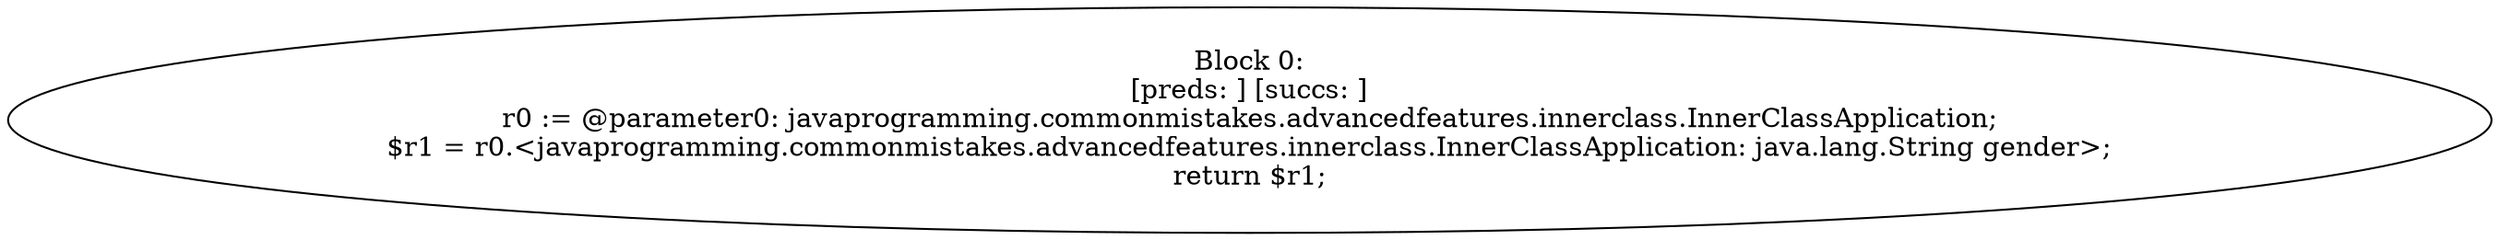 digraph "unitGraph" {
    "Block 0:
[preds: ] [succs: ]
r0 := @parameter0: javaprogramming.commonmistakes.advancedfeatures.innerclass.InnerClassApplication;
$r1 = r0.<javaprogramming.commonmistakes.advancedfeatures.innerclass.InnerClassApplication: java.lang.String gender>;
return $r1;
"
}
